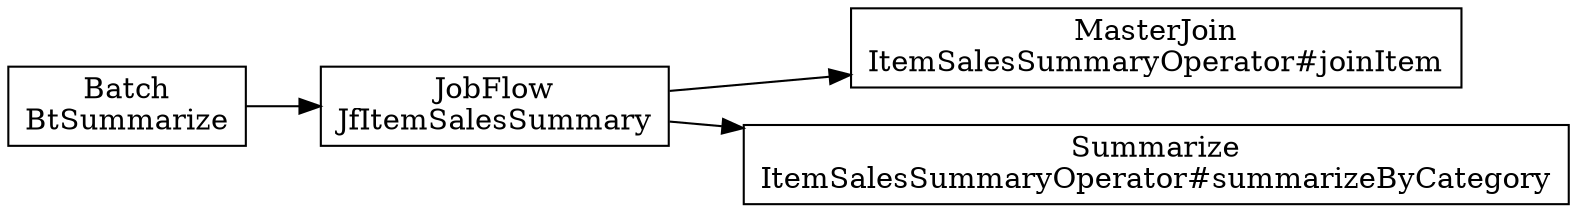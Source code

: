 digraph {
    rankdir = LR;
    "c918b534-b68a-49fb-9ef0-7eda74533ff2" [shape=box, label="Batch\nBtSummarize"];
    "c017264b-b012-4e07-942b-16f99086d55a" [shape=box, label="JobFlow\nJfItemSalesSummary"];
    "1072c0cc-7e14-46be-945e-2cb8cf378623" [shape=box, label="MasterJoin\nItemSalesSummaryOperator#joinItem"];
    "c017264b-b012-4e07-942b-16f99086d55a" -> "1072c0cc-7e14-46be-945e-2cb8cf378623";
    "3a55a401-cc6d-4161-afb8-47f213f163f4" [shape=box, label="Summarize\nItemSalesSummaryOperator#summarizeByCategory"];
    "c017264b-b012-4e07-942b-16f99086d55a" -> "3a55a401-cc6d-4161-afb8-47f213f163f4";
    "c918b534-b68a-49fb-9ef0-7eda74533ff2" -> "c017264b-b012-4e07-942b-16f99086d55a";
}
